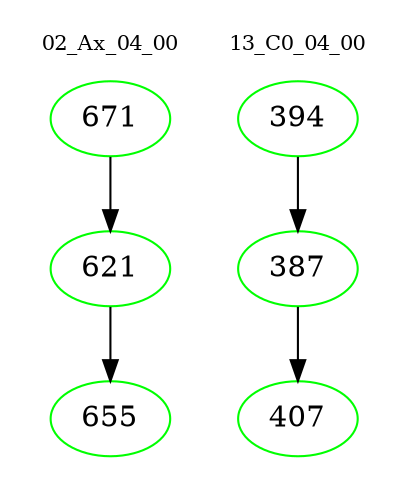 digraph{
subgraph cluster_0 {
color = white
label = "02_Ax_04_00";
fontsize=10;
T0_671 [label="671", color="green"]
T0_671 -> T0_621 [color="black"]
T0_621 [label="621", color="green"]
T0_621 -> T0_655 [color="black"]
T0_655 [label="655", color="green"]
}
subgraph cluster_1 {
color = white
label = "13_C0_04_00";
fontsize=10;
T1_394 [label="394", color="green"]
T1_394 -> T1_387 [color="black"]
T1_387 [label="387", color="green"]
T1_387 -> T1_407 [color="black"]
T1_407 [label="407", color="green"]
}
}
